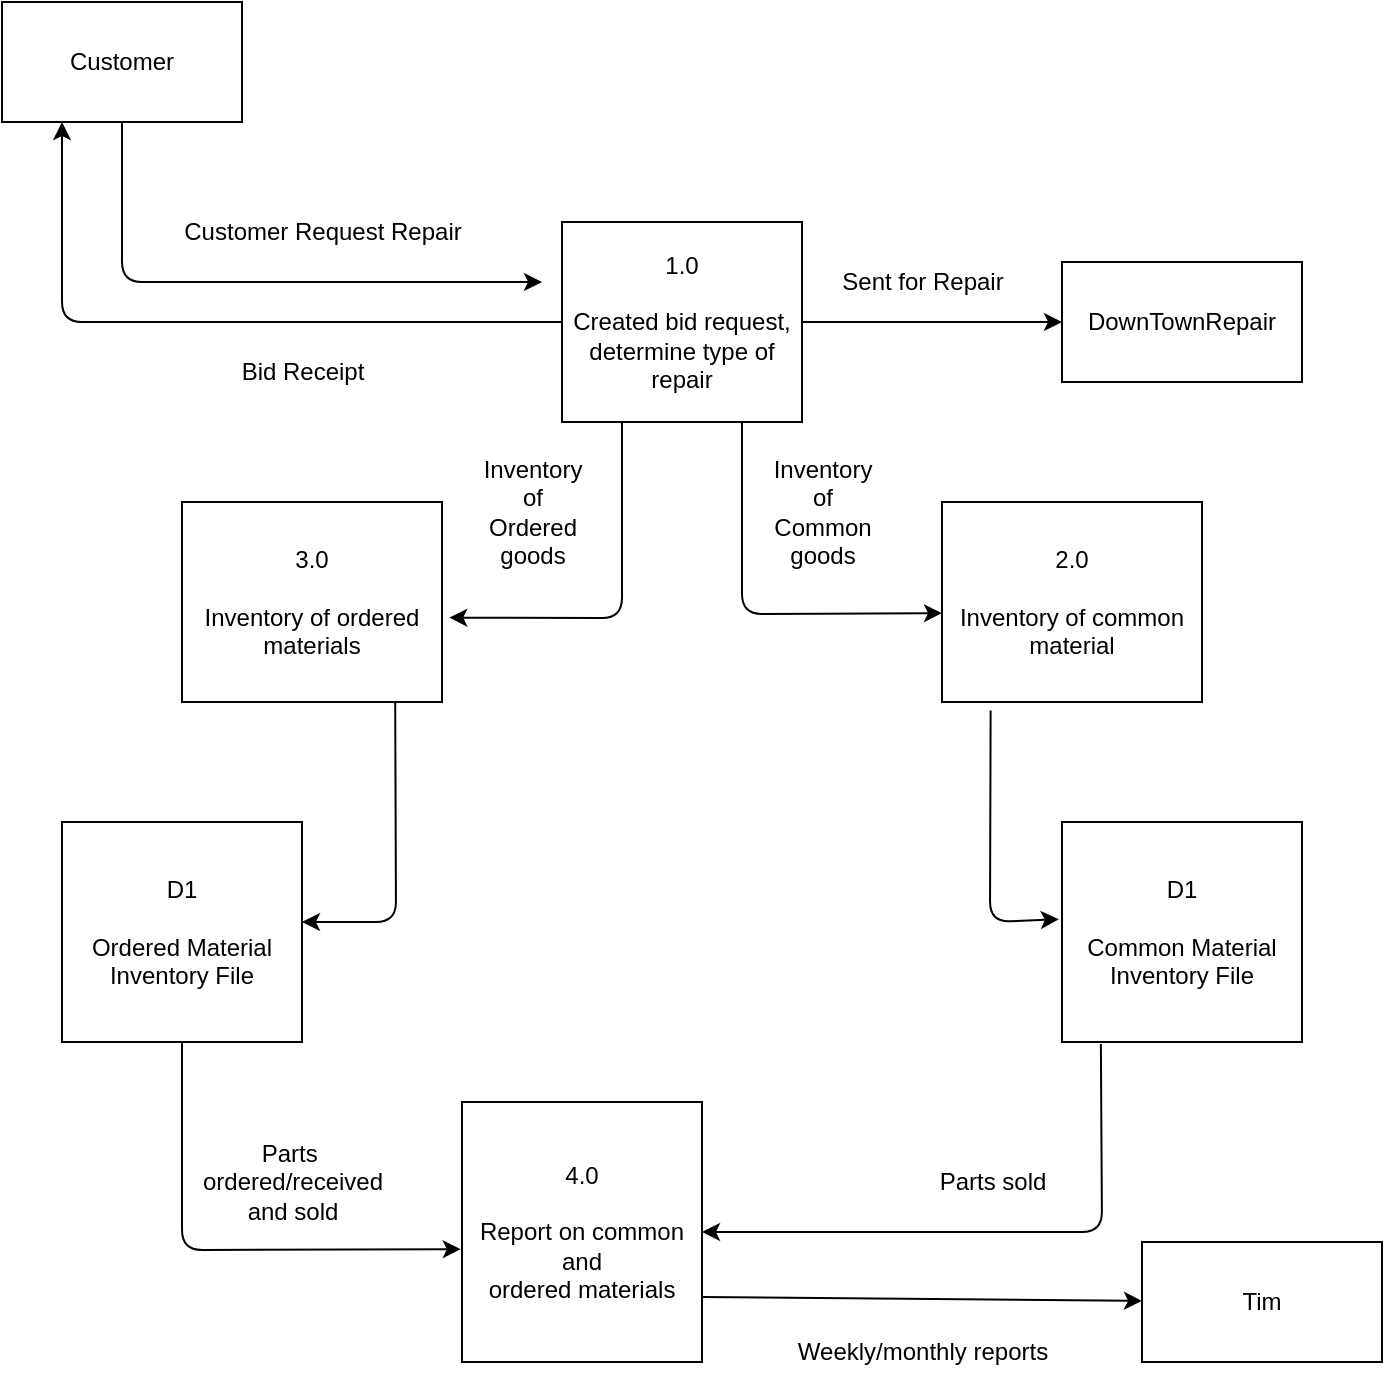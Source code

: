 <mxfile>
    <diagram id="e89Wl-e4KCYRkj5WD2Ke" name="Page-1">
        <mxGraphModel dx="1528" dy="832" grid="1" gridSize="10" guides="1" tooltips="1" connect="1" arrows="1" fold="1" page="1" pageScale="1" pageWidth="850" pageHeight="1100" math="0" shadow="0">
            <root>
                <mxCell id="0"/>
                <mxCell id="1" parent="0"/>
                <mxCell id="7" value="" style="edgeStyle=none;html=1;" edge="1" parent="1" source="2">
                    <mxGeometry relative="1" as="geometry">
                        <mxPoint x="320" y="200" as="targetPoint"/>
                        <Array as="points">
                            <mxPoint x="110" y="200"/>
                        </Array>
                    </mxGeometry>
                </mxCell>
                <mxCell id="2" value="Customer" style="rounded=0;whiteSpace=wrap;html=1;" vertex="1" parent="1">
                    <mxGeometry x="50" y="60" width="120" height="60" as="geometry"/>
                </mxCell>
                <mxCell id="5" value="" style="edgeStyle=none;html=1;startArrow=none;" edge="1" parent="1" source="6" target="4">
                    <mxGeometry relative="1" as="geometry">
                        <mxPoint x="340" y="220" as="sourcePoint"/>
                    </mxGeometry>
                </mxCell>
                <mxCell id="4" value="DownTownRepair" style="whiteSpace=wrap;html=1;rounded=0;" vertex="1" parent="1">
                    <mxGeometry x="580" y="190" width="120" height="60" as="geometry"/>
                </mxCell>
                <mxCell id="8" style="edgeStyle=none;html=1;entryX=0.25;entryY=1;entryDx=0;entryDy=0;" edge="1" parent="1" source="6" target="2">
                    <mxGeometry relative="1" as="geometry">
                        <Array as="points">
                            <mxPoint x="80" y="220"/>
                        </Array>
                    </mxGeometry>
                </mxCell>
                <mxCell id="9" value="" style="edgeStyle=none;html=1;endArrow=none;" edge="1" parent="1" target="6">
                    <mxGeometry relative="1" as="geometry">
                        <mxPoint x="340" y="220" as="sourcePoint"/>
                        <mxPoint x="640" y="211.667" as="targetPoint"/>
                    </mxGeometry>
                </mxCell>
                <mxCell id="11" value="" style="edgeStyle=none;html=1;exitX=0.25;exitY=1;exitDx=0;exitDy=0;entryX=1.028;entryY=0.578;entryDx=0;entryDy=0;entryPerimeter=0;" edge="1" parent="1" source="6" target="10">
                    <mxGeometry relative="1" as="geometry">
                        <mxPoint x="280" y="360" as="targetPoint"/>
                        <Array as="points">
                            <mxPoint x="360" y="368"/>
                        </Array>
                    </mxGeometry>
                </mxCell>
                <mxCell id="13" value="" style="edgeStyle=none;html=1;exitX=0.75;exitY=1;exitDx=0;exitDy=0;entryX=0;entryY=0.556;entryDx=0;entryDy=0;entryPerimeter=0;" edge="1" parent="1" source="6" target="12">
                    <mxGeometry relative="1" as="geometry">
                        <Array as="points">
                            <mxPoint x="420" y="366"/>
                        </Array>
                    </mxGeometry>
                </mxCell>
                <mxCell id="6" value="1.0&lt;br&gt;&lt;br&gt;Created bid request, determine type of repair" style="whiteSpace=wrap;html=1;rounded=0;" vertex="1" parent="1">
                    <mxGeometry x="330" y="170" width="120" height="100" as="geometry"/>
                </mxCell>
                <mxCell id="15" value="" style="edgeStyle=none;html=1;exitX=0.82;exitY=0.993;exitDx=0;exitDy=0;exitPerimeter=0;" edge="1" parent="1" source="10">
                    <mxGeometry relative="1" as="geometry">
                        <mxPoint x="200" y="520" as="targetPoint"/>
                        <Array as="points">
                            <mxPoint x="247" y="520"/>
                        </Array>
                    </mxGeometry>
                </mxCell>
                <mxCell id="10" value="3.0&lt;br&gt;&lt;br&gt;Inventory of ordered materials" style="whiteSpace=wrap;html=1;rounded=0;" vertex="1" parent="1">
                    <mxGeometry x="140" y="310" width="130" height="100" as="geometry"/>
                </mxCell>
                <mxCell id="21" value="" style="edgeStyle=none;html=1;exitX=0.187;exitY=1.043;exitDx=0;exitDy=0;exitPerimeter=0;entryX=-0.013;entryY=0.442;entryDx=0;entryDy=0;entryPerimeter=0;" edge="1" parent="1" source="12" target="20">
                    <mxGeometry relative="1" as="geometry">
                        <mxPoint x="570" y="520" as="targetPoint"/>
                        <Array as="points">
                            <mxPoint x="544" y="520"/>
                        </Array>
                    </mxGeometry>
                </mxCell>
                <mxCell id="12" value="2.0&lt;br&gt;&lt;br&gt;Inventory of common material&lt;br&gt;" style="whiteSpace=wrap;html=1;rounded=0;" vertex="1" parent="1">
                    <mxGeometry x="520" y="310" width="130" height="100" as="geometry"/>
                </mxCell>
                <mxCell id="17" value="" style="edgeStyle=none;html=1;entryX=-0.005;entryY=0.566;entryDx=0;entryDy=0;entryPerimeter=0;" edge="1" parent="1" source="14" target="16">
                    <mxGeometry relative="1" as="geometry">
                        <Array as="points">
                            <mxPoint x="140" y="684"/>
                        </Array>
                    </mxGeometry>
                </mxCell>
                <mxCell id="14" value="D1&lt;br&gt;&lt;br&gt;Ordered Material&lt;br&gt;Inventory File" style="whiteSpace=wrap;html=1;rounded=0;" vertex="1" parent="1">
                    <mxGeometry x="80" y="470" width="120" height="110" as="geometry"/>
                </mxCell>
                <mxCell id="19" value="" style="edgeStyle=none;html=1;exitX=1;exitY=0.75;exitDx=0;exitDy=0;" edge="1" parent="1" source="16" target="18">
                    <mxGeometry relative="1" as="geometry"/>
                </mxCell>
                <mxCell id="16" value="4.0&lt;br&gt;&lt;br&gt;Report on common and &lt;br&gt;ordered materials" style="whiteSpace=wrap;html=1;rounded=0;" vertex="1" parent="1">
                    <mxGeometry x="280" y="610" width="120" height="130" as="geometry"/>
                </mxCell>
                <mxCell id="18" value="Tim" style="whiteSpace=wrap;html=1;rounded=0;" vertex="1" parent="1">
                    <mxGeometry x="620" y="680" width="120" height="60" as="geometry"/>
                </mxCell>
                <mxCell id="23" value="" style="edgeStyle=none;html=1;entryX=1;entryY=0.5;entryDx=0;entryDy=0;exitX=0.162;exitY=1.009;exitDx=0;exitDy=0;exitPerimeter=0;" edge="1" parent="1" source="20" target="16">
                    <mxGeometry relative="1" as="geometry">
                        <Array as="points">
                            <mxPoint x="600" y="675"/>
                        </Array>
                    </mxGeometry>
                </mxCell>
                <mxCell id="20" value="D1&lt;br&gt;&lt;br&gt;Common Material&lt;br&gt;Inventory File" style="whiteSpace=wrap;html=1;rounded=0;" vertex="1" parent="1">
                    <mxGeometry x="580" y="470" width="120" height="110" as="geometry"/>
                </mxCell>
                <mxCell id="26" value="Customer Request Repair" style="text;html=1;align=center;verticalAlign=middle;resizable=0;points=[];autosize=1;strokeColor=none;fillColor=none;" vertex="1" parent="1">
                    <mxGeometry x="130" y="160" width="160" height="30" as="geometry"/>
                </mxCell>
                <mxCell id="27" value="Bid Receipt" style="text;html=1;align=center;verticalAlign=middle;resizable=0;points=[];autosize=1;strokeColor=none;fillColor=none;" vertex="1" parent="1">
                    <mxGeometry x="160" y="230" width="80" height="30" as="geometry"/>
                </mxCell>
                <mxCell id="30" value="Sent for Repair" style="text;html=1;align=center;verticalAlign=middle;resizable=0;points=[];autosize=1;strokeColor=none;fillColor=none;" vertex="1" parent="1">
                    <mxGeometry x="460" y="185" width="100" height="30" as="geometry"/>
                </mxCell>
                <mxCell id="31" value="Inventory&lt;br&gt;of&lt;br&gt;Common&lt;br&gt;goods" style="text;html=1;align=center;verticalAlign=middle;resizable=0;points=[];autosize=1;strokeColor=none;fillColor=none;" vertex="1" parent="1">
                    <mxGeometry x="425" y="280" width="70" height="70" as="geometry"/>
                </mxCell>
                <mxCell id="32" value="Inventory&lt;br&gt;of&lt;br&gt;Ordered&lt;br&gt;goods" style="text;html=1;align=center;verticalAlign=middle;resizable=0;points=[];autosize=1;strokeColor=none;fillColor=none;" vertex="1" parent="1">
                    <mxGeometry x="280" y="280" width="70" height="70" as="geometry"/>
                </mxCell>
                <mxCell id="33" value="Parts&amp;nbsp;&lt;br&gt;ordered/received&lt;br&gt;and sold" style="text;html=1;align=center;verticalAlign=middle;resizable=0;points=[];autosize=1;strokeColor=none;fillColor=none;" vertex="1" parent="1">
                    <mxGeometry x="140" y="620" width="110" height="60" as="geometry"/>
                </mxCell>
                <mxCell id="34" value="Parts sold" style="text;html=1;align=center;verticalAlign=middle;resizable=0;points=[];autosize=1;strokeColor=none;fillColor=none;" vertex="1" parent="1">
                    <mxGeometry x="505" y="635" width="80" height="30" as="geometry"/>
                </mxCell>
                <mxCell id="35" value="Weekly/monthly reports" style="text;html=1;align=center;verticalAlign=middle;resizable=0;points=[];autosize=1;strokeColor=none;fillColor=none;" vertex="1" parent="1">
                    <mxGeometry x="435" y="720" width="150" height="30" as="geometry"/>
                </mxCell>
            </root>
        </mxGraphModel>
    </diagram>
</mxfile>